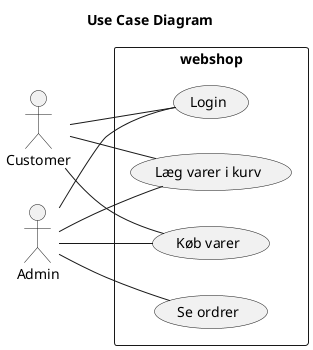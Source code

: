 @startuml
left to right direction
Title Use Case Diagram
actor Customer
actor Admin
rectangle webshop {
Customer --(Login)
Customer --(Læg varer i kurv)
Customer --(Køb varer)
Admin --(Login)
Admin --(Læg varer i kurv)
Admin --(Køb varer)
Admin --(Se ordrer)
}
@enduml